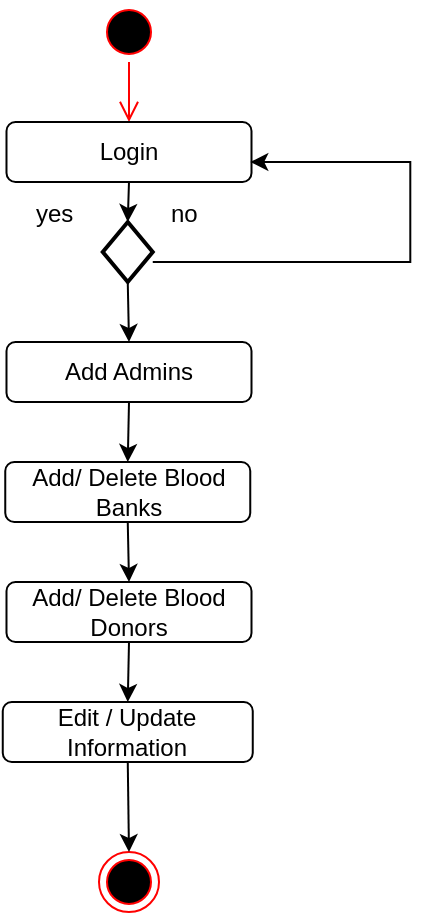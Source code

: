 <mxfile version="17.4.2" type="device"><diagram id="-xnuma-jovnBi1-lqfO_" name="Page-1"><mxGraphModel dx="1038" dy="641" grid="0" gridSize="10" guides="1" tooltips="1" connect="1" arrows="1" fold="1" page="1" pageScale="1" pageWidth="850" pageHeight="1100" math="0" shadow="0"><root><mxCell id="0"/><mxCell id="1" parent="0"/><mxCell id="raJu6Wq9pBwWmcORxwEK-22" value="" style="ellipse;html=1;shape=endState;fillColor=#000000;strokeColor=#ff0000;" parent="1" vertex="1"><mxGeometry x="197.5" y="535" width="30" height="30" as="geometry"/></mxCell><mxCell id="raJu6Wq9pBwWmcORxwEK-23" value="" style="ellipse;html=1;shape=startState;fillColor=#000000;strokeColor=#ff0000;" parent="1" vertex="1"><mxGeometry x="197.5" y="110" width="30" height="30" as="geometry"/></mxCell><mxCell id="raJu6Wq9pBwWmcORxwEK-24" value="" style="edgeStyle=orthogonalEdgeStyle;html=1;verticalAlign=bottom;endArrow=open;endSize=8;strokeColor=#ff0000;rounded=0;entryX=0.5;entryY=0;entryDx=0;entryDy=0;" parent="1" source="raJu6Wq9pBwWmcORxwEK-23" target="raJu6Wq9pBwWmcORxwEK-26" edge="1"><mxGeometry relative="1" as="geometry"><mxPoint x="207.5" y="170" as="targetPoint"/><Array as="points"/></mxGeometry></mxCell><mxCell id="raJu6Wq9pBwWmcORxwEK-26" value="Login" style="rounded=1;whiteSpace=wrap;html=1;" parent="1" vertex="1"><mxGeometry x="151.25" y="170" width="122.5" height="30" as="geometry"/></mxCell><mxCell id="raJu6Wq9pBwWmcORxwEK-29" value="" style="strokeWidth=2;html=1;shape=mxgraph.flowchart.decision;whiteSpace=wrap;" parent="1" vertex="1"><mxGeometry x="199.38" y="220" width="25" height="30" as="geometry"/></mxCell><mxCell id="raJu6Wq9pBwWmcORxwEK-30" value="" style="edgeStyle=segmentEdgeStyle;endArrow=classic;html=1;rounded=0;exitX=1;exitY=0.5;exitDx=0;exitDy=0;exitPerimeter=0;entryX=1;entryY=0.5;entryDx=0;entryDy=0;" parent="1" edge="1"><mxGeometry width="50" height="50" relative="1" as="geometry"><mxPoint x="224.38" y="240" as="sourcePoint"/><mxPoint x="273.13" y="190" as="targetPoint"/><Array as="points"><mxPoint x="353.13" y="240"/><mxPoint x="353.13" y="190"/></Array></mxGeometry></mxCell><mxCell id="raJu6Wq9pBwWmcORxwEK-31" value="Add Admins" style="rounded=1;whiteSpace=wrap;html=1;" parent="1" vertex="1"><mxGeometry x="151.25" y="280" width="122.5" height="30" as="geometry"/></mxCell><mxCell id="raJu6Wq9pBwWmcORxwEK-35" value="" style="endArrow=classic;html=1;rounded=0;exitX=0.5;exitY=1;exitDx=0;exitDy=0;entryX=0.5;entryY=0;entryDx=0;entryDy=0;entryPerimeter=0;" parent="1" source="raJu6Wq9pBwWmcORxwEK-26" target="raJu6Wq9pBwWmcORxwEK-29" edge="1"><mxGeometry width="50" height="50" relative="1" as="geometry"><mxPoint x="332.5" y="360" as="sourcePoint"/><mxPoint x="382.5" y="310" as="targetPoint"/></mxGeometry></mxCell><mxCell id="raJu6Wq9pBwWmcORxwEK-36" value="" style="endArrow=classic;html=1;rounded=0;exitX=0.5;exitY=1;exitDx=0;exitDy=0;exitPerimeter=0;entryX=0.5;entryY=0;entryDx=0;entryDy=0;" parent="1" source="raJu6Wq9pBwWmcORxwEK-29" target="raJu6Wq9pBwWmcORxwEK-31" edge="1"><mxGeometry width="50" height="50" relative="1" as="geometry"><mxPoint x="332.5" y="360" as="sourcePoint"/><mxPoint x="382.5" y="310" as="targetPoint"/></mxGeometry></mxCell><mxCell id="raJu6Wq9pBwWmcORxwEK-40" value="yes" style="text;strokeColor=none;fillColor=none;align=left;verticalAlign=middle;spacingLeft=4;spacingRight=4;overflow=hidden;points=[[0,0.5],[1,0.5]];portConstraint=eastwest;rotatable=0;" parent="1" vertex="1"><mxGeometry x="160" y="200" width="36.25" height="30" as="geometry"/></mxCell><mxCell id="raJu6Wq9pBwWmcORxwEK-42" value="no" style="text;strokeColor=none;fillColor=none;align=left;verticalAlign=middle;spacingLeft=4;spacingRight=4;overflow=hidden;points=[[0,0.5],[1,0.5]];portConstraint=eastwest;rotatable=0;" parent="1" vertex="1"><mxGeometry x="227.5" y="200" width="36.25" height="30" as="geometry"/></mxCell><mxCell id="raJu6Wq9pBwWmcORxwEK-25" value="Add/ Delete Blood Banks" style="rounded=1;whiteSpace=wrap;html=1;" parent="1" vertex="1"><mxGeometry x="150.63" y="340" width="122.5" height="30" as="geometry"/></mxCell><mxCell id="raJu6Wq9pBwWmcORxwEK-49" value="Add/ Delete Blood Donors" style="rounded=1;whiteSpace=wrap;html=1;" parent="1" vertex="1"><mxGeometry x="151.25" y="400" width="122.5" height="30" as="geometry"/></mxCell><mxCell id="raJu6Wq9pBwWmcORxwEK-50" value="Edit / Update Information" style="rounded=1;whiteSpace=wrap;html=1;" parent="1" vertex="1"><mxGeometry x="149.38" y="460" width="125" height="30" as="geometry"/></mxCell><mxCell id="raJu6Wq9pBwWmcORxwEK-51" value="" style="endArrow=classic;html=1;rounded=0;exitX=0.5;exitY=1;exitDx=0;exitDy=0;entryX=0.5;entryY=0;entryDx=0;entryDy=0;" parent="1" source="raJu6Wq9pBwWmcORxwEK-31" target="raJu6Wq9pBwWmcORxwEK-25" edge="1"><mxGeometry width="50" height="50" relative="1" as="geometry"><mxPoint x="210" y="390" as="sourcePoint"/><mxPoint x="260" y="340" as="targetPoint"/></mxGeometry></mxCell><mxCell id="raJu6Wq9pBwWmcORxwEK-52" value="" style="endArrow=classic;html=1;rounded=0;exitX=0.5;exitY=1;exitDx=0;exitDy=0;entryX=0.5;entryY=0;entryDx=0;entryDy=0;" parent="1" source="raJu6Wq9pBwWmcORxwEK-25" target="raJu6Wq9pBwWmcORxwEK-49" edge="1"><mxGeometry width="50" height="50" relative="1" as="geometry"><mxPoint x="210" y="390" as="sourcePoint"/><mxPoint x="260" y="340" as="targetPoint"/></mxGeometry></mxCell><mxCell id="raJu6Wq9pBwWmcORxwEK-53" value="" style="endArrow=classic;html=1;rounded=0;exitX=0.5;exitY=1;exitDx=0;exitDy=0;entryX=0.5;entryY=0;entryDx=0;entryDy=0;" parent="1" source="raJu6Wq9pBwWmcORxwEK-49" target="raJu6Wq9pBwWmcORxwEK-50" edge="1"><mxGeometry width="50" height="50" relative="1" as="geometry"><mxPoint x="210" y="390" as="sourcePoint"/><mxPoint x="260" y="340" as="targetPoint"/></mxGeometry></mxCell><mxCell id="raJu6Wq9pBwWmcORxwEK-54" value="" style="endArrow=classic;html=1;rounded=0;exitX=0.5;exitY=1;exitDx=0;exitDy=0;entryX=0.5;entryY=0;entryDx=0;entryDy=0;" parent="1" source="raJu6Wq9pBwWmcORxwEK-50" target="raJu6Wq9pBwWmcORxwEK-22" edge="1"><mxGeometry width="50" height="50" relative="1" as="geometry"><mxPoint x="210" y="390" as="sourcePoint"/><mxPoint x="260" y="340" as="targetPoint"/></mxGeometry></mxCell></root></mxGraphModel></diagram></mxfile>